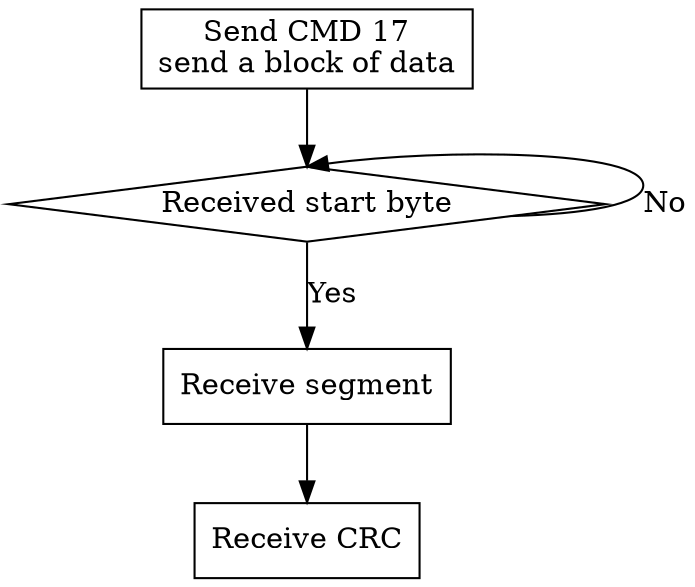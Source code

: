 digraph G {
	send17 [label="Send CMD 17\nsend a block of data" shape=record]
	rcvS [label="Receive segment" shape=record]
	rcvCrc [label="Receive CRC" shape=record]
	rcvSb [label="Received start byte" shape=diamond]

	send17 -> rcvSb
	rcvSb -> rcvSb:n [label="No"]
	rcvSb -> rcvS [label="Yes"]
	rcvS -> rcvCrc
}